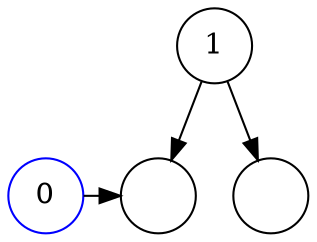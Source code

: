 digraph {
  one[label="1", shape=circle];
  zero[label="0", shape=circle, color=blue];

  emptyOneLeft[label="", shape=circle];
  emptyOneRight[label="", shape=circle];
  {rank=same; zero, emptyOneLeft, emptyOneRight}

  one -> emptyOneLeft;
  one -> emptyOneRight;

  zero -> emptyOneLeft;
  emptyOneLeft -> emptyOneRight[style=invis];
}
